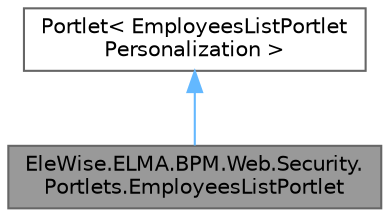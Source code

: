 digraph "EleWise.ELMA.BPM.Web.Security.Portlets.EmployeesListPortlet"
{
 // LATEX_PDF_SIZE
  bgcolor="transparent";
  edge [fontname=Helvetica,fontsize=10,labelfontname=Helvetica,labelfontsize=10];
  node [fontname=Helvetica,fontsize=10,shape=box,height=0.2,width=0.4];
  Node1 [id="Node000001",label="EleWise.ELMA.BPM.Web.Security.\lPortlets.EmployeesListPortlet",height=0.2,width=0.4,color="gray40", fillcolor="grey60", style="filled", fontcolor="black",tooltip="Портлет Сотрудники компании"];
  Node2 -> Node1 [id="edge1_Node000001_Node000002",dir="back",color="steelblue1",style="solid",tooltip=" "];
  Node2 [id="Node000002",label="Portlet\< EmployeesListPortlet\lPersonalization \>",height=0.2,width=0.4,color="gray40", fillcolor="white", style="filled",tooltip=" "];
}
